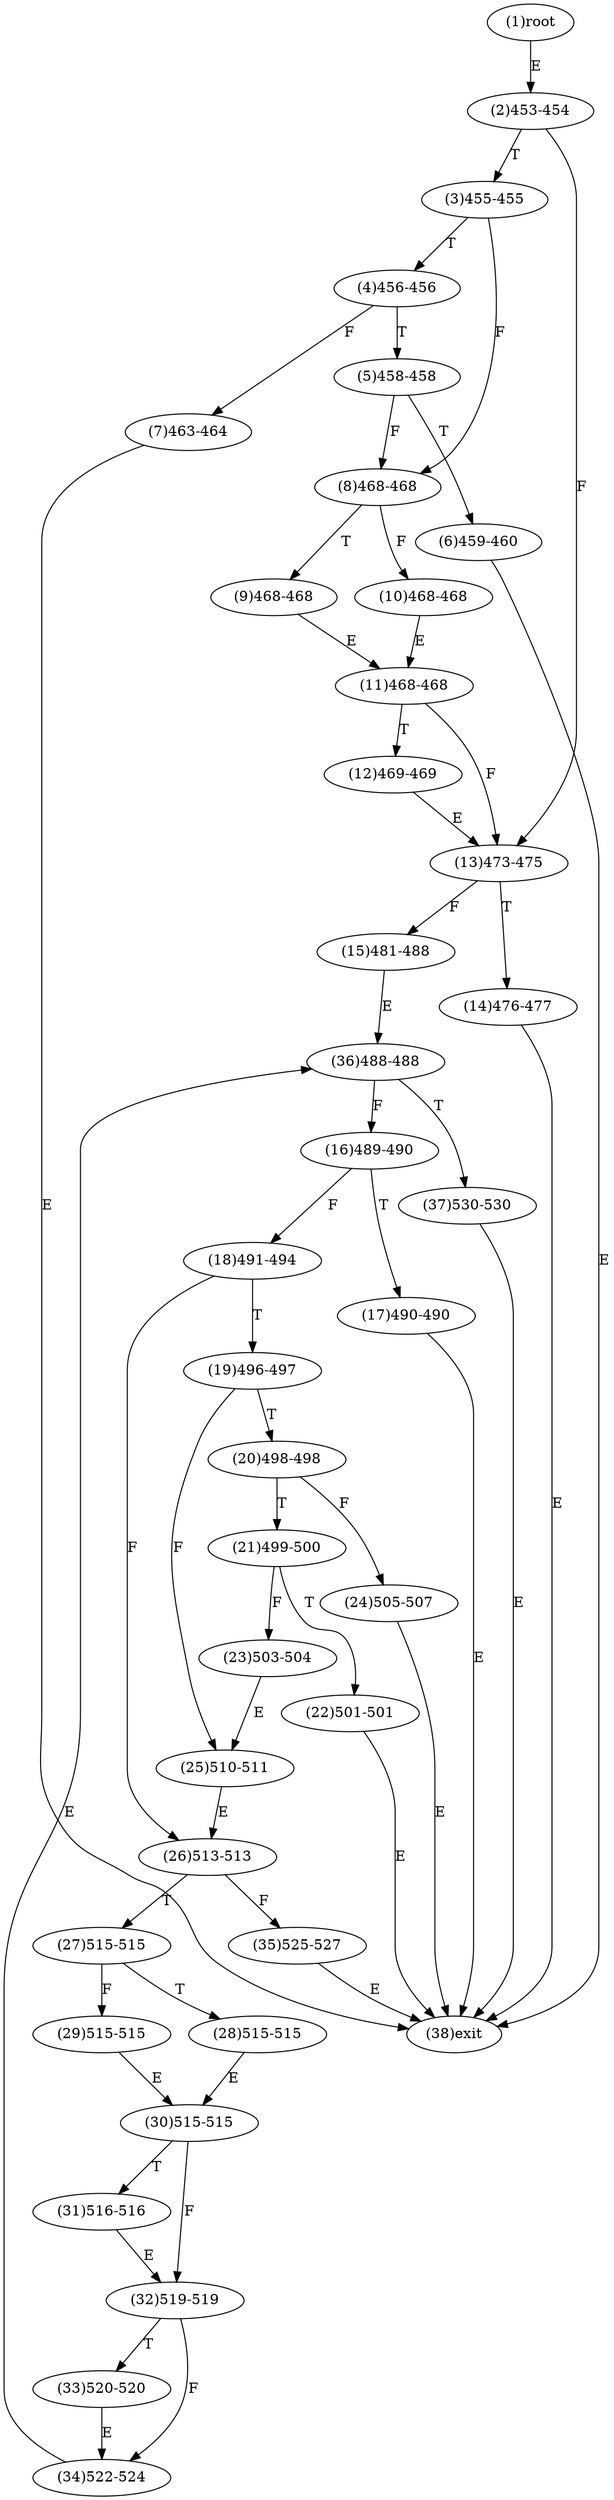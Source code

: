 digraph "" { 
1[ label="(1)root"];
2[ label="(2)453-454"];
3[ label="(3)455-455"];
4[ label="(4)456-456"];
5[ label="(5)458-458"];
6[ label="(6)459-460"];
7[ label="(7)463-464"];
8[ label="(8)468-468"];
9[ label="(9)468-468"];
10[ label="(10)468-468"];
11[ label="(11)468-468"];
12[ label="(12)469-469"];
13[ label="(13)473-475"];
14[ label="(14)476-477"];
15[ label="(15)481-488"];
17[ label="(17)490-490"];
16[ label="(16)489-490"];
19[ label="(19)496-497"];
18[ label="(18)491-494"];
21[ label="(21)499-500"];
20[ label="(20)498-498"];
23[ label="(23)503-504"];
22[ label="(22)501-501"];
25[ label="(25)510-511"];
24[ label="(24)505-507"];
27[ label="(27)515-515"];
26[ label="(26)513-513"];
29[ label="(29)515-515"];
28[ label="(28)515-515"];
31[ label="(31)516-516"];
30[ label="(30)515-515"];
34[ label="(34)522-524"];
35[ label="(35)525-527"];
32[ label="(32)519-519"];
33[ label="(33)520-520"];
38[ label="(38)exit"];
36[ label="(36)488-488"];
37[ label="(37)530-530"];
1->2[ label="E"];
2->13[ label="F"];
2->3[ label="T"];
3->8[ label="F"];
3->4[ label="T"];
4->7[ label="F"];
4->5[ label="T"];
5->8[ label="F"];
5->6[ label="T"];
6->38[ label="E"];
7->38[ label="E"];
8->10[ label="F"];
8->9[ label="T"];
9->11[ label="E"];
10->11[ label="E"];
11->13[ label="F"];
11->12[ label="T"];
12->13[ label="E"];
13->15[ label="F"];
13->14[ label="T"];
14->38[ label="E"];
15->36[ label="E"];
16->18[ label="F"];
16->17[ label="T"];
17->38[ label="E"];
18->26[ label="F"];
18->19[ label="T"];
19->25[ label="F"];
19->20[ label="T"];
20->24[ label="F"];
20->21[ label="T"];
21->23[ label="F"];
21->22[ label="T"];
22->38[ label="E"];
23->25[ label="E"];
24->38[ label="E"];
25->26[ label="E"];
26->35[ label="F"];
26->27[ label="T"];
27->29[ label="F"];
27->28[ label="T"];
28->30[ label="E"];
29->30[ label="E"];
30->32[ label="F"];
30->31[ label="T"];
31->32[ label="E"];
32->34[ label="F"];
32->33[ label="T"];
33->34[ label="E"];
34->36[ label="E"];
35->38[ label="E"];
36->16[ label="F"];
36->37[ label="T"];
37->38[ label="E"];
}